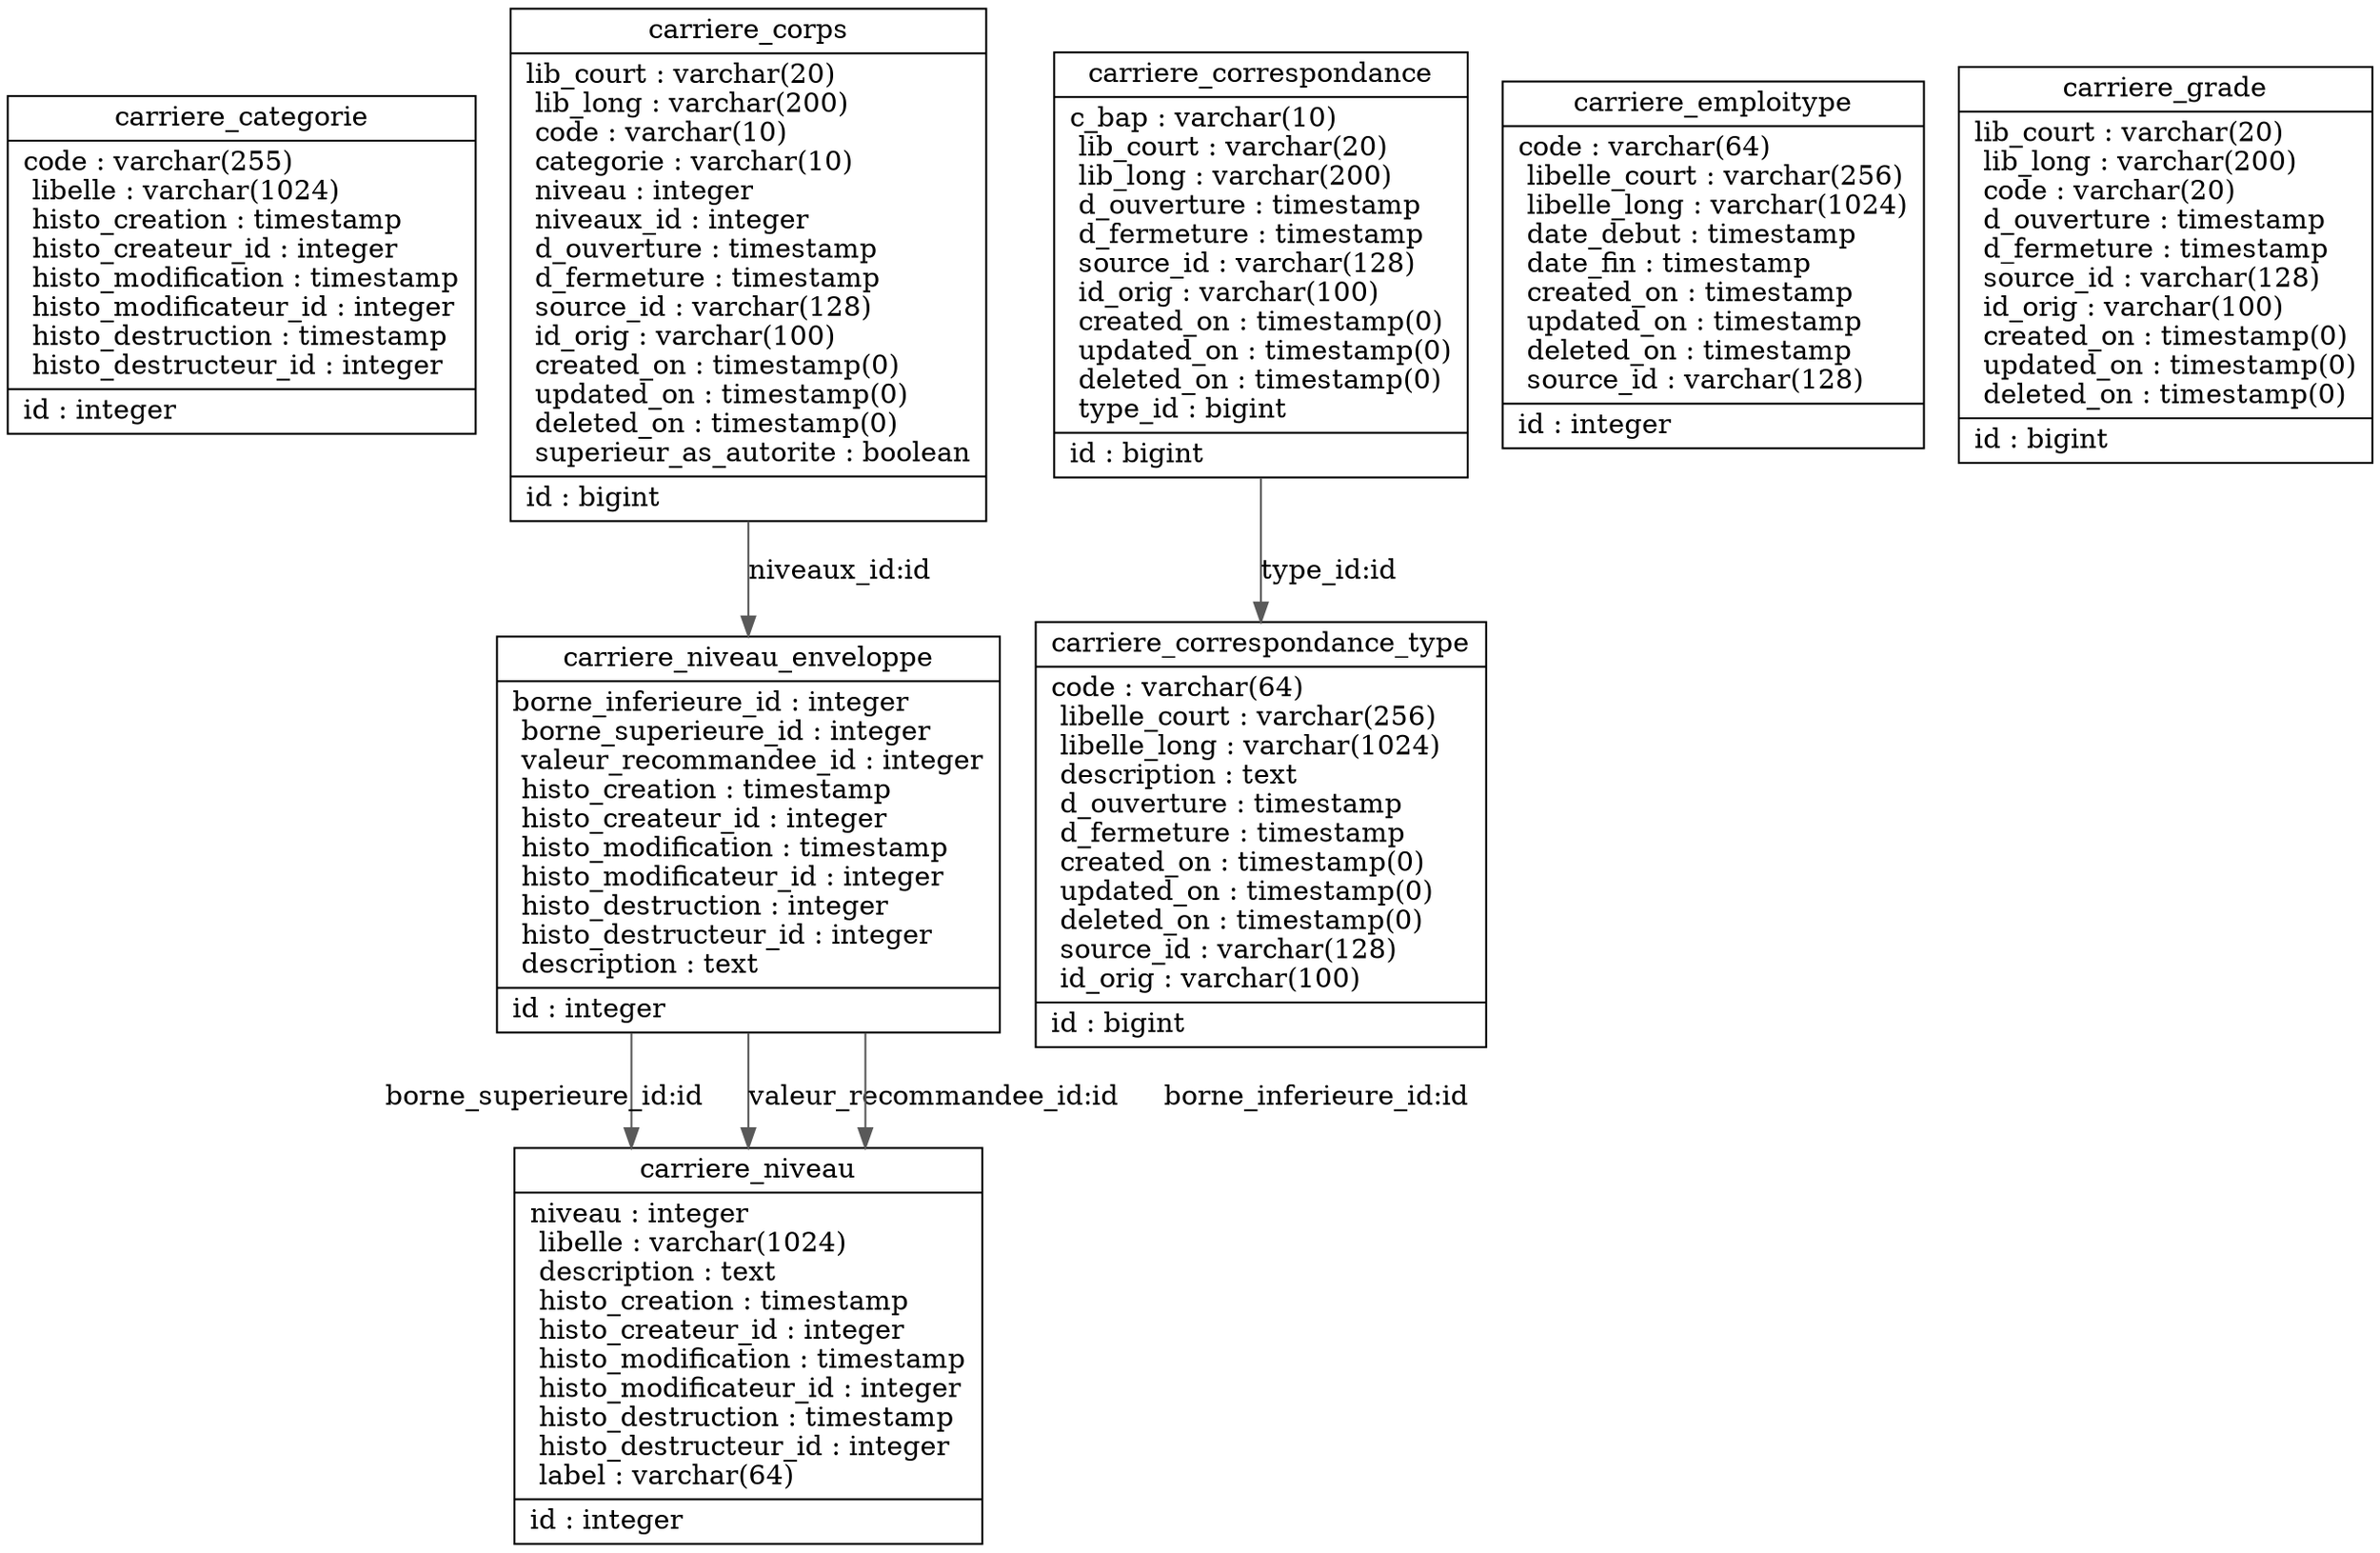 digraph "carriere_categorie" {

splines  = ortho;
fontname = "Inconsolata";

node [colorscheme = ylgnbu4];
edge [colorscheme = dark28, dir = both];

carriere_categorie           [shape = record, label = "{ carriere_categorie |  code : varchar(255)\l  libelle : varchar(1024)\l  histo_creation : timestamp\l  histo_createur_id : integer\l  histo_modification : timestamp\l  histo_modificateur_id : integer\l  histo_destruction : timestamp\l  histo_destructeur_id : integer\l| id : integer\l }"];
carriere_corps               [shape = record, label = "{ carriere_corps |  lib_court : varchar(20)\l  lib_long : varchar(200)\l  code : varchar(10)\l  categorie : varchar(10)\l  niveau : integer\l  niveaux_id : integer\l  d_ouverture : timestamp\l  d_fermeture : timestamp\l  source_id : varchar(128)\l  id_orig : varchar(100)\l  created_on : timestamp(0)\l  updated_on : timestamp(0)\l  deleted_on : timestamp(0)\l  superieur_as_autorite : boolean\l| id : bigint\l }"];
carriere_correspondance      [shape = record, label = "{ carriere_correspondance |  c_bap : varchar(10)\l  lib_court : varchar(20)\l  lib_long : varchar(200)\l  d_ouverture : timestamp\l  d_fermeture : timestamp\l  source_id : varchar(128)\l  id_orig : varchar(100)\l  created_on : timestamp(0)\l  updated_on : timestamp(0)\l  deleted_on : timestamp(0)\l  type_id : bigint\l| id : bigint\l }"];
carriere_correspondance_type [shape = record, label = "{ carriere_correspondance_type |  code : varchar(64)\l  libelle_court : varchar(256)\l  libelle_long : varchar(1024)\l  description : text\l  d_ouverture : timestamp\l  d_fermeture : timestamp\l  created_on : timestamp(0)\l  updated_on : timestamp(0)\l  deleted_on : timestamp(0)\l  source_id : varchar(128)\l  id_orig : varchar(100)\l| id : bigint\l }"];
carriere_emploitype          [shape = record, label = "{ carriere_emploitype |  code : varchar(64)\l  libelle_court : varchar(256)\l  libelle_long : varchar(1024)\l  date_debut : timestamp\l  date_fin : timestamp\l  created_on : timestamp\l  updated_on : timestamp\l  deleted_on : timestamp\l  source_id : varchar(128)\l| id : integer\l }"];
carriere_grade               [shape = record, label = "{ carriere_grade |  lib_court : varchar(20)\l  lib_long : varchar(200)\l  code : varchar(20)\l  d_ouverture : timestamp\l  d_fermeture : timestamp\l  source_id : varchar(128)\l  id_orig : varchar(100)\l  created_on : timestamp(0)\l  updated_on : timestamp(0)\l  deleted_on : timestamp(0)\l| id : bigint\l }"];
carriere_niveau              [shape = record, label = "{ carriere_niveau |  niveau : integer\l  libelle : varchar(1024)\l  description : text\l  histo_creation : timestamp\l  histo_createur_id : integer\l  histo_modification : timestamp\l  histo_modificateur_id : integer\l  histo_destruction : timestamp\l  histo_destructeur_id : integer\l  label : varchar(64)\l| id : integer\l }"];
carriere_niveau_enveloppe    [shape = record, label = "{ carriere_niveau_enveloppe |  borne_inferieure_id : integer\l  borne_superieure_id : integer\l  valeur_recommandee_id : integer\l  histo_creation : timestamp\l  histo_createur_id : integer\l  histo_modification : timestamp\l  histo_modificateur_id : integer\l  histo_destruction : integer\l  histo_destructeur_id : integer\l  description : text\l| id : integer\l }"];

carriere_corps               -> carriere_niveau_enveloppe    [color = "#595959", style = solid , arrowtail = none    , arrowhead = normal  , taillabel = "", label = "niveaux_id:id", headlabel = ""];
carriere_correspondance      -> carriere_correspondance_type [color = "#595959", style = solid , arrowtail = none    , arrowhead = normal  , taillabel = "", label = "type_id:id", headlabel = ""];
carriere_niveau_enveloppe    -> carriere_niveau              [color = "#595959", style = solid , arrowtail = none    , arrowhead = normal  , taillabel = "", label = "borne_superieure_id:id", headlabel = ""];
carriere_niveau_enveloppe    -> carriere_niveau              [color = "#595959", style = solid , arrowtail = none    , arrowhead = normal  , taillabel = "", label = "valeur_recommandee_id:id", headlabel = ""];
carriere_niveau_enveloppe    -> carriere_niveau              [color = "#595959", style = solid , arrowtail = none    , arrowhead = normal  , taillabel = "", label = "borne_inferieure_id:id", headlabel = ""];

}
